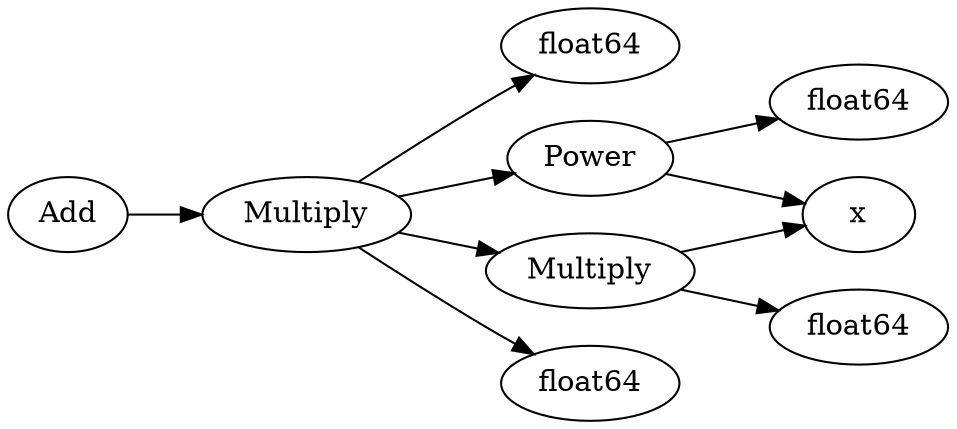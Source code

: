 digraph function3 {
	rankdir=LR
	140659223046512 [label=Add]
	140659223043152 [label=Multiply]
	140659223046512 -> 140659223043152
	140659230792416 [label=float64]
	140659223043152 -> 140659230792416
	140660673101904 [label=Power]
	140659223043152 -> 140660673101904
	140659231263104 [label=x]
	140660673101904 -> 140659231263104
	140659230794592 [label=float64]
	140660673101904 -> 140659230794592
	140659230784112 [label=Multiply]
	140659223043152 -> 140659230784112
	140660673107536 [label=float64]
	140659230784112 -> 140660673107536
	140659231263104 [label=x]
	140659230784112 -> 140659231263104
	140659230781952 [label=float64]
	140659223043152 -> 140659230781952
}
